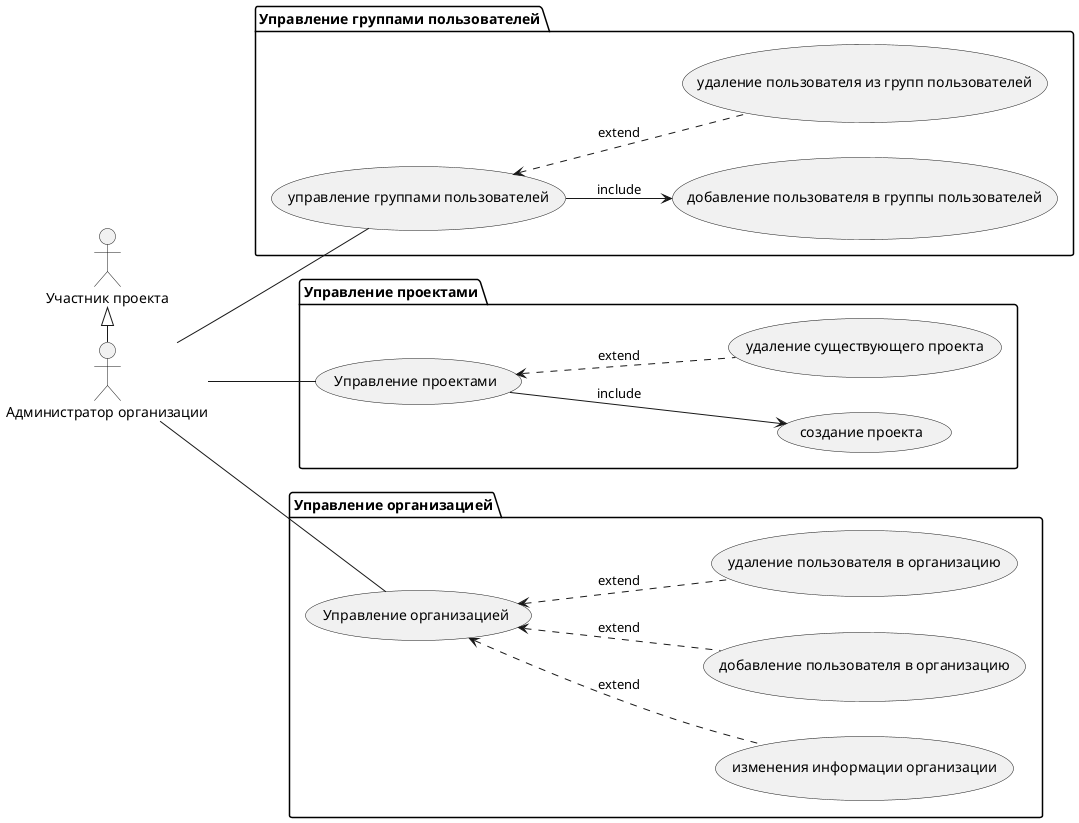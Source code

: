 ﻿@startuml
'https://plantuml.com/use-case-diagram

left to right direction

'''''''''''''''''''''''''''''''''''''''''''''''''''''''''''''''''''' АДМИНИСТРАТОР ОРГАНИЗАЦИИ

:Администратор организации: as organizationAdmin
organizationAdmin -left-|> :Участник проекта:

package "Управление группами пользователей" {
    (управление группами пользователей) as userGroupManaging
    organizationAdmin -- userGroupManaging
    
    userGroupManaging --> (добавление пользователя в группы пользователей) : include
    userGroupManaging <.. (удаление пользователя из групп пользователей) : extend   
}

package "Управление проектами" {
    (Управление проектами) as projectsManaging
    organizationAdmin -- projectsManaging
    
    projectsManaging --> (создание проекта) : include
    projectsManaging <.. (удаление существующего проекта) : extend   
}

package "Управление организацией" {
    (Управление организацией) as orgManaging
    organizationAdmin -- orgManaging
    
    orgManaging <.. (изменения информации организации) : extend
    orgManaging <.. (добавление пользователя в организацию) : extend   
    orgManaging <.. (удаление пользователя в организацию) : extend   
}
@enduml